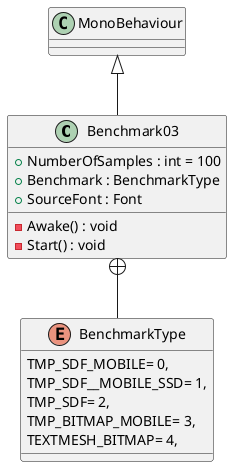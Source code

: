 @startuml
class Benchmark03 {
    + NumberOfSamples : int = 100
    + Benchmark : BenchmarkType
    + SourceFont : Font
    - Awake() : void
    - Start() : void
}
enum BenchmarkType {
    TMP_SDF_MOBILE= 0,
    TMP_SDF__MOBILE_SSD= 1,
    TMP_SDF= 2,
    TMP_BITMAP_MOBILE= 3,
    TEXTMESH_BITMAP= 4,
}
MonoBehaviour <|-- Benchmark03
Benchmark03 +-- BenchmarkType
@enduml
